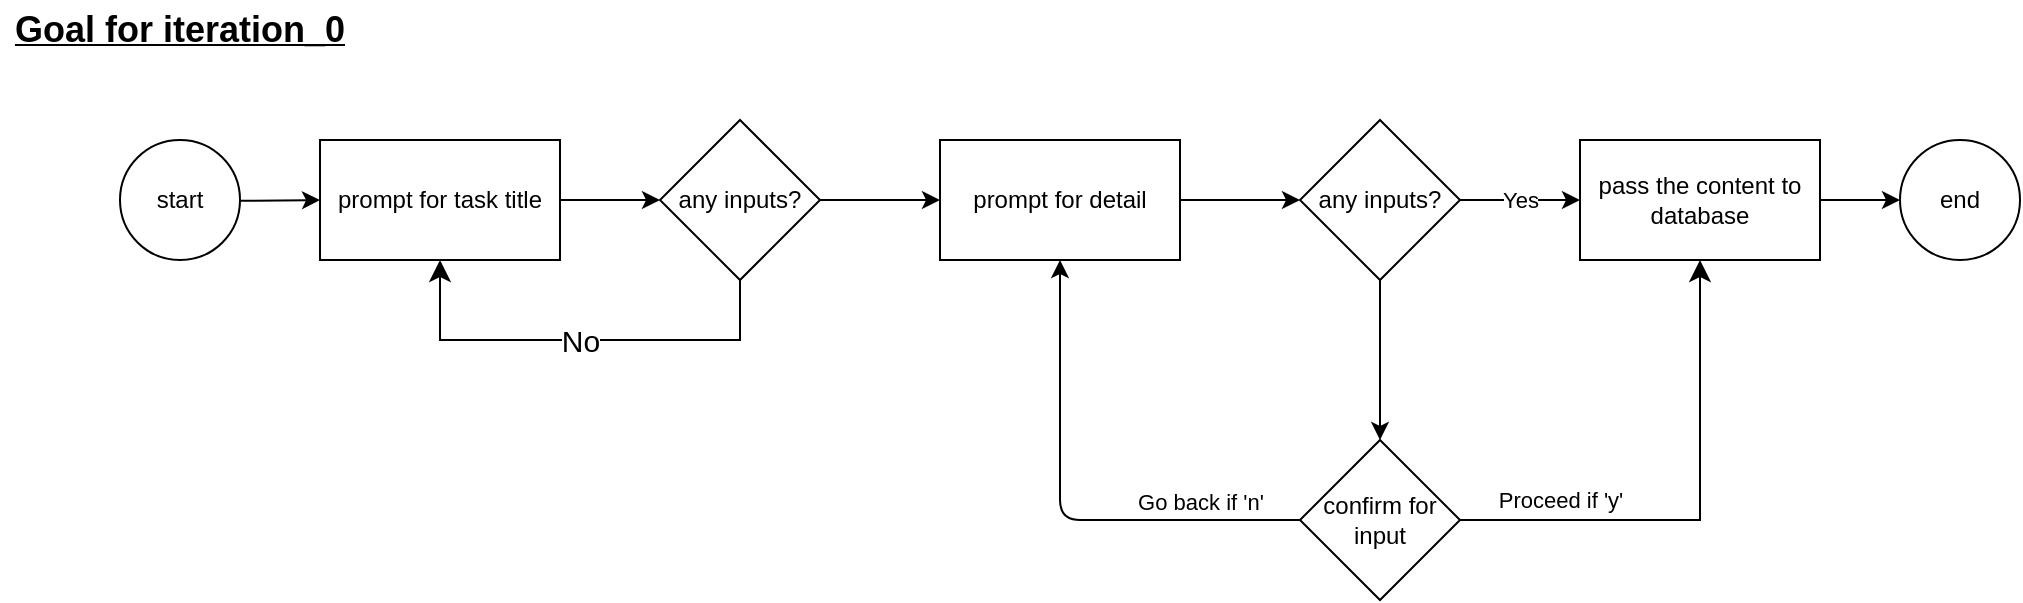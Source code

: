 <mxfile>
    <diagram id="_khDpPHB9mWGiL9luiGj" name="Page-1">
        <mxGraphModel dx="1334" dy="1094" grid="1" gridSize="10" guides="1" tooltips="1" connect="1" arrows="1" fold="1" page="1" pageScale="1" pageWidth="1169" pageHeight="827" math="0" shadow="0">
            <root>
                <mxCell id="0"/>
                <mxCell id="1" parent="0"/>
                <mxCell id="4" value="" style="edgeStyle=none;html=1;" edge="1" parent="1" source="2" target="3">
                    <mxGeometry relative="1" as="geometry"/>
                </mxCell>
                <mxCell id="2" value="prompt for task title" style="rounded=0;whiteSpace=wrap;html=1;" vertex="1" parent="1">
                    <mxGeometry x="210" y="200" width="120" height="60" as="geometry"/>
                </mxCell>
                <mxCell id="9" value="" style="edgeStyle=none;html=1;" edge="1" parent="1" source="3" target="8">
                    <mxGeometry relative="1" as="geometry"/>
                </mxCell>
                <mxCell id="3" value="any inputs?" style="rhombus;whiteSpace=wrap;html=1;rounded=0;" vertex="1" parent="1">
                    <mxGeometry x="380" y="190" width="80" height="80" as="geometry"/>
                </mxCell>
                <mxCell id="7" value="No" style="edgeStyle=elbowEdgeStyle;elbow=vertical;endArrow=classic;html=1;curved=0;rounded=0;endSize=8;startSize=8;entryX=0.5;entryY=1;entryDx=0;entryDy=0;fontSize=15;spacingTop=0;spacing=2;" edge="1" parent="1" target="2">
                    <mxGeometry width="50" height="50" relative="1" as="geometry">
                        <mxPoint x="420" y="270" as="sourcePoint"/>
                        <mxPoint x="510" y="210" as="targetPoint"/>
                        <Array as="points">
                            <mxPoint x="330" y="300"/>
                        </Array>
                    </mxGeometry>
                </mxCell>
                <mxCell id="11" value="" style="edgeStyle=none;html=1;" edge="1" parent="1" source="8" target="10">
                    <mxGeometry relative="1" as="geometry"/>
                </mxCell>
                <mxCell id="8" value="prompt for detail" style="whiteSpace=wrap;html=1;rounded=0;" vertex="1" parent="1">
                    <mxGeometry x="520" y="200" width="120" height="60" as="geometry"/>
                </mxCell>
                <mxCell id="13" value="Yes" style="edgeStyle=none;html=1;" edge="1" parent="1" source="10" target="12">
                    <mxGeometry relative="1" as="geometry"/>
                </mxCell>
                <mxCell id="15" value="" style="edgeStyle=none;html=1;" edge="1" parent="1" source="10" target="14">
                    <mxGeometry relative="1" as="geometry"/>
                </mxCell>
                <mxCell id="10" value="any inputs?" style="rhombus;whiteSpace=wrap;html=1;rounded=0;" vertex="1" parent="1">
                    <mxGeometry x="700" y="190" width="80" height="80" as="geometry"/>
                </mxCell>
                <mxCell id="22" value="" style="edgeStyle=none;html=1;" edge="1" parent="1" source="12" target="21">
                    <mxGeometry relative="1" as="geometry"/>
                </mxCell>
                <mxCell id="12" value="pass the content to database" style="whiteSpace=wrap;html=1;rounded=0;" vertex="1" parent="1">
                    <mxGeometry x="840" y="200" width="120" height="60" as="geometry"/>
                </mxCell>
                <mxCell id="17" value="Go back if &#39;n&#39;" style="edgeStyle=none;html=1;exitX=0;exitY=0.5;exitDx=0;exitDy=0;entryX=0.5;entryY=1;entryDx=0;entryDy=0;align=center;verticalAlign=bottom;" edge="1" parent="1" source="14" target="8">
                    <mxGeometry x="-0.6" relative="1" as="geometry">
                        <Array as="points">
                            <mxPoint x="580" y="390"/>
                        </Array>
                        <mxPoint as="offset"/>
                    </mxGeometry>
                </mxCell>
                <mxCell id="14" value="confirm for input" style="rhombus;whiteSpace=wrap;html=1;rounded=0;" vertex="1" parent="1">
                    <mxGeometry x="700" y="350" width="80" height="80" as="geometry"/>
                </mxCell>
                <mxCell id="18" value="Proceed if &#39;y&#39;" style="edgeStyle=elbowEdgeStyle;elbow=vertical;endArrow=classic;html=1;curved=0;rounded=0;endSize=8;startSize=8;exitX=1;exitY=0.5;exitDx=0;exitDy=0;entryX=0.5;entryY=1;entryDx=0;entryDy=0;" edge="1" parent="1" source="14" target="12">
                    <mxGeometry x="-0.6" y="10" width="50" height="50" relative="1" as="geometry">
                        <mxPoint x="750" y="340" as="sourcePoint"/>
                        <mxPoint x="800" y="290" as="targetPoint"/>
                        <Array as="points">
                            <mxPoint x="830" y="390"/>
                        </Array>
                        <mxPoint as="offset"/>
                    </mxGeometry>
                </mxCell>
                <mxCell id="20" value="" style="edgeStyle=none;html=1;" edge="1" parent="1" source="19" target="2">
                    <mxGeometry relative="1" as="geometry"/>
                </mxCell>
                <mxCell id="19" value="start" style="ellipse;whiteSpace=wrap;html=1;aspect=fixed;" vertex="1" parent="1">
                    <mxGeometry x="110" y="200" width="60" height="60" as="geometry"/>
                </mxCell>
                <mxCell id="21" value="end" style="ellipse;whiteSpace=wrap;html=1;aspect=fixed;" vertex="1" parent="1">
                    <mxGeometry x="1000" y="200" width="60" height="60" as="geometry"/>
                </mxCell>
                <mxCell id="23" value="Goal for iteration_0" style="text;html=1;align=center;verticalAlign=middle;whiteSpace=wrap;rounded=0;fontSize=18;fontStyle=5" vertex="1" parent="1">
                    <mxGeometry x="50" y="130" width="180" height="30" as="geometry"/>
                </mxCell>
            </root>
        </mxGraphModel>
    </diagram>
</mxfile>